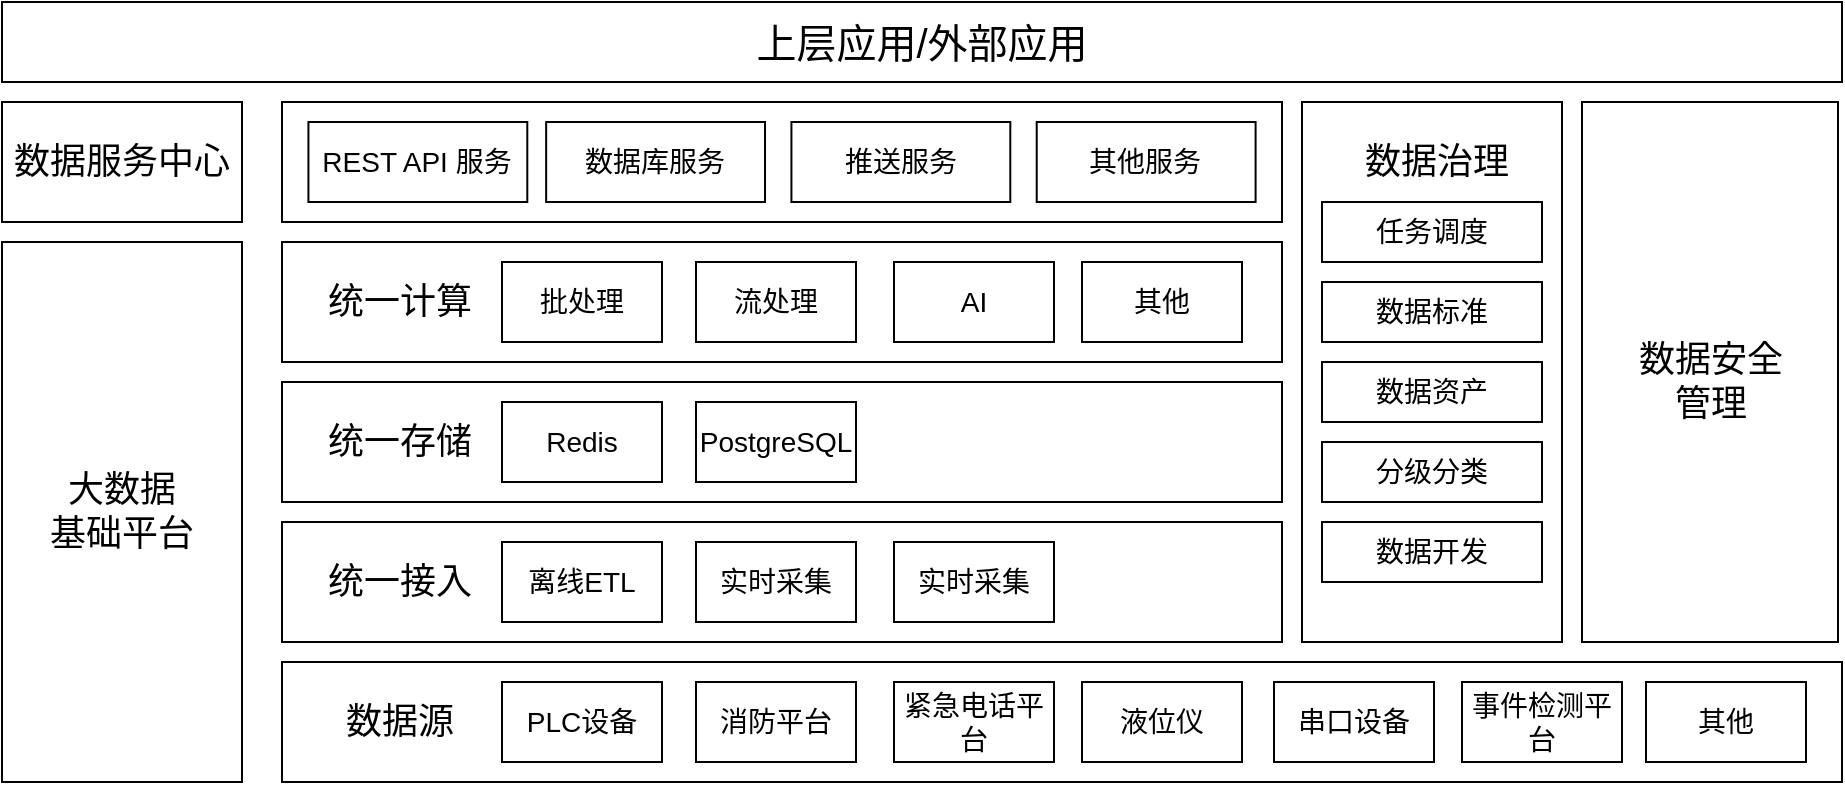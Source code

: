 <mxfile version="21.2.1" type="github">
  <diagram name="第 1 页" id="JHvQbMZQgtqQPzhrSUu5">
    <mxGraphModel dx="1050" dy="573" grid="1" gridSize="10" guides="1" tooltips="1" connect="1" arrows="1" fold="1" page="1" pageScale="1" pageWidth="827" pageHeight="1169" math="0" shadow="0">
      <root>
        <mxCell id="0" />
        <mxCell id="1" parent="0" />
        <mxCell id="uLttGmlVsf933TdkfEoV-1" value="&lt;font style=&quot;font-size: 20px;&quot;&gt;上层应用/外部应用&lt;/font&gt;" style="rounded=0;whiteSpace=wrap;html=1;" vertex="1" parent="1">
          <mxGeometry x="80" y="80" width="920" height="40" as="geometry" />
        </mxCell>
        <mxCell id="uLttGmlVsf933TdkfEoV-2" value="&lt;font style=&quot;font-size: 18px;&quot;&gt;数据服务中心&lt;/font&gt;" style="rounded=0;whiteSpace=wrap;html=1;" vertex="1" parent="1">
          <mxGeometry x="80" y="130" width="120" height="60" as="geometry" />
        </mxCell>
        <mxCell id="uLttGmlVsf933TdkfEoV-8" value="&lt;font style=&quot;font-size: 18px;&quot;&gt;大数据&lt;br&gt;基础平台&lt;/font&gt;" style="rounded=0;whiteSpace=wrap;html=1;" vertex="1" parent="1">
          <mxGeometry x="80" y="200" width="120" height="270" as="geometry" />
        </mxCell>
        <mxCell id="uLttGmlVsf933TdkfEoV-9" value="" style="rounded=0;whiteSpace=wrap;html=1;" vertex="1" parent="1">
          <mxGeometry x="220" y="200" width="500" height="60" as="geometry" />
        </mxCell>
        <mxCell id="uLttGmlVsf933TdkfEoV-10" value="&lt;font style=&quot;font-size: 18px;&quot;&gt;统一计算&lt;/font&gt;" style="rounded=0;whiteSpace=wrap;html=1;strokeColor=none;" vertex="1" parent="1">
          <mxGeometry x="234" y="210" width="90" height="40" as="geometry" />
        </mxCell>
        <mxCell id="uLttGmlVsf933TdkfEoV-11" value="&lt;font style=&quot;font-size: 14px;&quot;&gt;批处理&lt;/font&gt;" style="rounded=0;whiteSpace=wrap;html=1;" vertex="1" parent="1">
          <mxGeometry x="330" y="210" width="80" height="40" as="geometry" />
        </mxCell>
        <mxCell id="uLttGmlVsf933TdkfEoV-12" value="&lt;font style=&quot;font-size: 14px;&quot;&gt;流处理&lt;/font&gt;" style="rounded=0;whiteSpace=wrap;html=1;" vertex="1" parent="1">
          <mxGeometry x="427" y="210" width="80" height="40" as="geometry" />
        </mxCell>
        <mxCell id="uLttGmlVsf933TdkfEoV-13" value="&lt;font style=&quot;font-size: 14px;&quot;&gt;AI&lt;/font&gt;" style="rounded=0;whiteSpace=wrap;html=1;" vertex="1" parent="1">
          <mxGeometry x="526" y="210" width="80" height="40" as="geometry" />
        </mxCell>
        <mxCell id="uLttGmlVsf933TdkfEoV-14" value="&lt;font style=&quot;font-size: 14px;&quot;&gt;其他&lt;/font&gt;" style="rounded=0;whiteSpace=wrap;html=1;" vertex="1" parent="1">
          <mxGeometry x="620" y="210" width="80" height="40" as="geometry" />
        </mxCell>
        <mxCell id="uLttGmlVsf933TdkfEoV-20" value="" style="rounded=0;whiteSpace=wrap;html=1;" vertex="1" parent="1">
          <mxGeometry x="220" y="340" width="500" height="60" as="geometry" />
        </mxCell>
        <mxCell id="uLttGmlVsf933TdkfEoV-22" value="" style="rounded=0;whiteSpace=wrap;html=1;" vertex="1" parent="1">
          <mxGeometry x="220" y="410" width="780" height="60" as="geometry" />
        </mxCell>
        <mxCell id="uLttGmlVsf933TdkfEoV-23" value="&lt;font style=&quot;font-size: 18px;&quot;&gt;统一接入&lt;/font&gt;" style="rounded=0;whiteSpace=wrap;html=1;strokeColor=none;" vertex="1" parent="1">
          <mxGeometry x="234" y="350" width="90" height="40" as="geometry" />
        </mxCell>
        <mxCell id="uLttGmlVsf933TdkfEoV-24" value="&lt;font style=&quot;font-size: 14px;&quot;&gt;离线ETL&lt;/font&gt;" style="rounded=0;whiteSpace=wrap;html=1;" vertex="1" parent="1">
          <mxGeometry x="330" y="350" width="80" height="40" as="geometry" />
        </mxCell>
        <mxCell id="uLttGmlVsf933TdkfEoV-25" value="&lt;font style=&quot;font-size: 14px;&quot;&gt;实时采集&lt;/font&gt;" style="rounded=0;whiteSpace=wrap;html=1;" vertex="1" parent="1">
          <mxGeometry x="427" y="350" width="80" height="40" as="geometry" />
        </mxCell>
        <mxCell id="uLttGmlVsf933TdkfEoV-26" value="&lt;font style=&quot;font-size: 14px;&quot;&gt;实时采集&lt;/font&gt;" style="rounded=0;whiteSpace=wrap;html=1;" vertex="1" parent="1">
          <mxGeometry x="526" y="350" width="80" height="40" as="geometry" />
        </mxCell>
        <mxCell id="uLttGmlVsf933TdkfEoV-27" value="&lt;font style=&quot;font-size: 18px;&quot;&gt;数据源&lt;/font&gt;" style="rounded=0;whiteSpace=wrap;html=1;strokeColor=none;" vertex="1" parent="1">
          <mxGeometry x="234" y="420" width="90" height="40" as="geometry" />
        </mxCell>
        <mxCell id="uLttGmlVsf933TdkfEoV-28" value="&lt;font style=&quot;font-size: 14px;&quot;&gt;PLC设备&lt;/font&gt;" style="rounded=0;whiteSpace=wrap;html=1;" vertex="1" parent="1">
          <mxGeometry x="330" y="420" width="80" height="40" as="geometry" />
        </mxCell>
        <mxCell id="uLttGmlVsf933TdkfEoV-29" value="&lt;font style=&quot;font-size: 14px;&quot;&gt;串口设备&lt;/font&gt;" style="rounded=0;whiteSpace=wrap;html=1;" vertex="1" parent="1">
          <mxGeometry x="716" y="420" width="80" height="40" as="geometry" />
        </mxCell>
        <mxCell id="uLttGmlVsf933TdkfEoV-30" value="&lt;font style=&quot;font-size: 14px;&quot;&gt;消防平台&lt;/font&gt;" style="rounded=0;whiteSpace=wrap;html=1;" vertex="1" parent="1">
          <mxGeometry x="427" y="420" width="80" height="40" as="geometry" />
        </mxCell>
        <mxCell id="uLttGmlVsf933TdkfEoV-31" value="&lt;font style=&quot;font-size: 14px;&quot;&gt;紧急电话平台&lt;/font&gt;" style="rounded=0;whiteSpace=wrap;html=1;" vertex="1" parent="1">
          <mxGeometry x="526" y="420" width="80" height="40" as="geometry" />
        </mxCell>
        <mxCell id="uLttGmlVsf933TdkfEoV-32" value="&lt;font style=&quot;font-size: 14px;&quot;&gt;液位仪&lt;/font&gt;" style="rounded=0;whiteSpace=wrap;html=1;" vertex="1" parent="1">
          <mxGeometry x="620" y="420" width="80" height="40" as="geometry" />
        </mxCell>
        <mxCell id="uLttGmlVsf933TdkfEoV-33" value="&lt;span style=&quot;font-size: 14px;&quot;&gt;事件检测平台&lt;/span&gt;" style="rounded=0;whiteSpace=wrap;html=1;" vertex="1" parent="1">
          <mxGeometry x="810" y="420" width="80" height="40" as="geometry" />
        </mxCell>
        <mxCell id="uLttGmlVsf933TdkfEoV-15" value="" style="rounded=0;whiteSpace=wrap;html=1;container=0;" vertex="1" parent="1">
          <mxGeometry x="220" y="270" width="500" height="60" as="geometry" />
        </mxCell>
        <mxCell id="uLttGmlVsf933TdkfEoV-16" value="&lt;font style=&quot;font-size: 18px;&quot;&gt;统一存储&lt;/font&gt;" style="rounded=0;whiteSpace=wrap;html=1;strokeColor=none;container=0;" vertex="1" parent="1">
          <mxGeometry x="234" y="280" width="90" height="40" as="geometry" />
        </mxCell>
        <mxCell id="uLttGmlVsf933TdkfEoV-17" value="&lt;font style=&quot;font-size: 14px;&quot;&gt;Redis&lt;/font&gt;" style="rounded=0;whiteSpace=wrap;html=1;container=0;" vertex="1" parent="1">
          <mxGeometry x="330" y="280" width="80" height="40" as="geometry" />
        </mxCell>
        <mxCell id="uLttGmlVsf933TdkfEoV-18" value="&lt;font style=&quot;font-size: 14px;&quot;&gt;PostgreSQL&lt;/font&gt;" style="rounded=0;whiteSpace=wrap;html=1;container=0;" vertex="1" parent="1">
          <mxGeometry x="427" y="280" width="80" height="40" as="geometry" />
        </mxCell>
        <mxCell id="uLttGmlVsf933TdkfEoV-34" value="&lt;span style=&quot;font-size: 14px;&quot;&gt;其他&lt;/span&gt;" style="rounded=0;whiteSpace=wrap;html=1;" vertex="1" parent="1">
          <mxGeometry x="902" y="420" width="80" height="40" as="geometry" />
        </mxCell>
        <mxCell id="uLttGmlVsf933TdkfEoV-35" value="" style="group" vertex="1" connectable="0" parent="1">
          <mxGeometry x="220" y="130" width="500" height="60" as="geometry" />
        </mxCell>
        <mxCell id="uLttGmlVsf933TdkfEoV-3" value="" style="rounded=0;whiteSpace=wrap;html=1;" vertex="1" parent="uLttGmlVsf933TdkfEoV-35">
          <mxGeometry width="500" height="60" as="geometry" />
        </mxCell>
        <mxCell id="uLttGmlVsf933TdkfEoV-4" value="&lt;font style=&quot;font-size: 14px;&quot;&gt;REST API 服务&lt;/font&gt;" style="rounded=0;whiteSpace=wrap;html=1;" vertex="1" parent="uLttGmlVsf933TdkfEoV-35">
          <mxGeometry x="13.208" y="10" width="109.434" height="40" as="geometry" />
        </mxCell>
        <mxCell id="uLttGmlVsf933TdkfEoV-5" value="&lt;font style=&quot;font-size: 14px;&quot;&gt;数据库服务&lt;/font&gt;" style="rounded=0;whiteSpace=wrap;html=1;" vertex="1" parent="uLttGmlVsf933TdkfEoV-35">
          <mxGeometry x="132.075" y="10" width="109.434" height="40" as="geometry" />
        </mxCell>
        <mxCell id="uLttGmlVsf933TdkfEoV-6" value="&lt;font style=&quot;font-size: 14px;&quot;&gt;推送服务&lt;/font&gt;" style="rounded=0;whiteSpace=wrap;html=1;" vertex="1" parent="uLttGmlVsf933TdkfEoV-35">
          <mxGeometry x="254.717" y="10" width="109.434" height="40" as="geometry" />
        </mxCell>
        <mxCell id="uLttGmlVsf933TdkfEoV-7" value="&lt;font style=&quot;font-size: 14px;&quot;&gt;其他服务&lt;/font&gt;" style="rounded=0;whiteSpace=wrap;html=1;" vertex="1" parent="uLttGmlVsf933TdkfEoV-35">
          <mxGeometry x="377.358" y="10" width="109.434" height="40" as="geometry" />
        </mxCell>
        <mxCell id="uLttGmlVsf933TdkfEoV-36" value="" style="rounded=0;whiteSpace=wrap;html=1;" vertex="1" parent="1">
          <mxGeometry x="730" y="130" width="130" height="270" as="geometry" />
        </mxCell>
        <mxCell id="uLttGmlVsf933TdkfEoV-37" value="&lt;font style=&quot;font-size: 18px;&quot;&gt;数据治理&lt;/font&gt;" style="rounded=0;whiteSpace=wrap;html=1;strokeColor=none;" vertex="1" parent="1">
          <mxGeometry x="745" y="140" width="105" height="40" as="geometry" />
        </mxCell>
        <mxCell id="uLttGmlVsf933TdkfEoV-38" value="&lt;font style=&quot;font-size: 14px;&quot;&gt;任务调度&lt;/font&gt;" style="rounded=0;whiteSpace=wrap;html=1;" vertex="1" parent="1">
          <mxGeometry x="740" y="180" width="110" height="30" as="geometry" />
        </mxCell>
        <mxCell id="uLttGmlVsf933TdkfEoV-39" value="&lt;font style=&quot;font-size: 14px;&quot;&gt;数据标准&lt;/font&gt;" style="rounded=0;whiteSpace=wrap;html=1;" vertex="1" parent="1">
          <mxGeometry x="740" y="220" width="110" height="30" as="geometry" />
        </mxCell>
        <mxCell id="uLttGmlVsf933TdkfEoV-40" value="&lt;font style=&quot;font-size: 14px;&quot;&gt;数据资产&lt;/font&gt;" style="rounded=0;whiteSpace=wrap;html=1;" vertex="1" parent="1">
          <mxGeometry x="740" y="260" width="110" height="30" as="geometry" />
        </mxCell>
        <mxCell id="uLttGmlVsf933TdkfEoV-41" value="&lt;font style=&quot;font-size: 14px;&quot;&gt;分级分类&lt;/font&gt;" style="rounded=0;whiteSpace=wrap;html=1;" vertex="1" parent="1">
          <mxGeometry x="740" y="300" width="110" height="30" as="geometry" />
        </mxCell>
        <mxCell id="uLttGmlVsf933TdkfEoV-42" value="&lt;font style=&quot;font-size: 14px;&quot;&gt;数据开发&lt;/font&gt;" style="rounded=0;whiteSpace=wrap;html=1;" vertex="1" parent="1">
          <mxGeometry x="740" y="340" width="110" height="30" as="geometry" />
        </mxCell>
        <mxCell id="uLttGmlVsf933TdkfEoV-43" value="" style="rounded=0;whiteSpace=wrap;html=1;" vertex="1" parent="1">
          <mxGeometry x="870" y="130" width="128" height="270" as="geometry" />
        </mxCell>
        <mxCell id="uLttGmlVsf933TdkfEoV-44" value="&lt;font style=&quot;font-size: 18px;&quot;&gt;数据安全&lt;br&gt;管理&lt;/font&gt;" style="rounded=0;whiteSpace=wrap;html=1;strokeColor=none;" vertex="1" parent="1">
          <mxGeometry x="881.5" y="250" width="105" height="40" as="geometry" />
        </mxCell>
      </root>
    </mxGraphModel>
  </diagram>
</mxfile>
